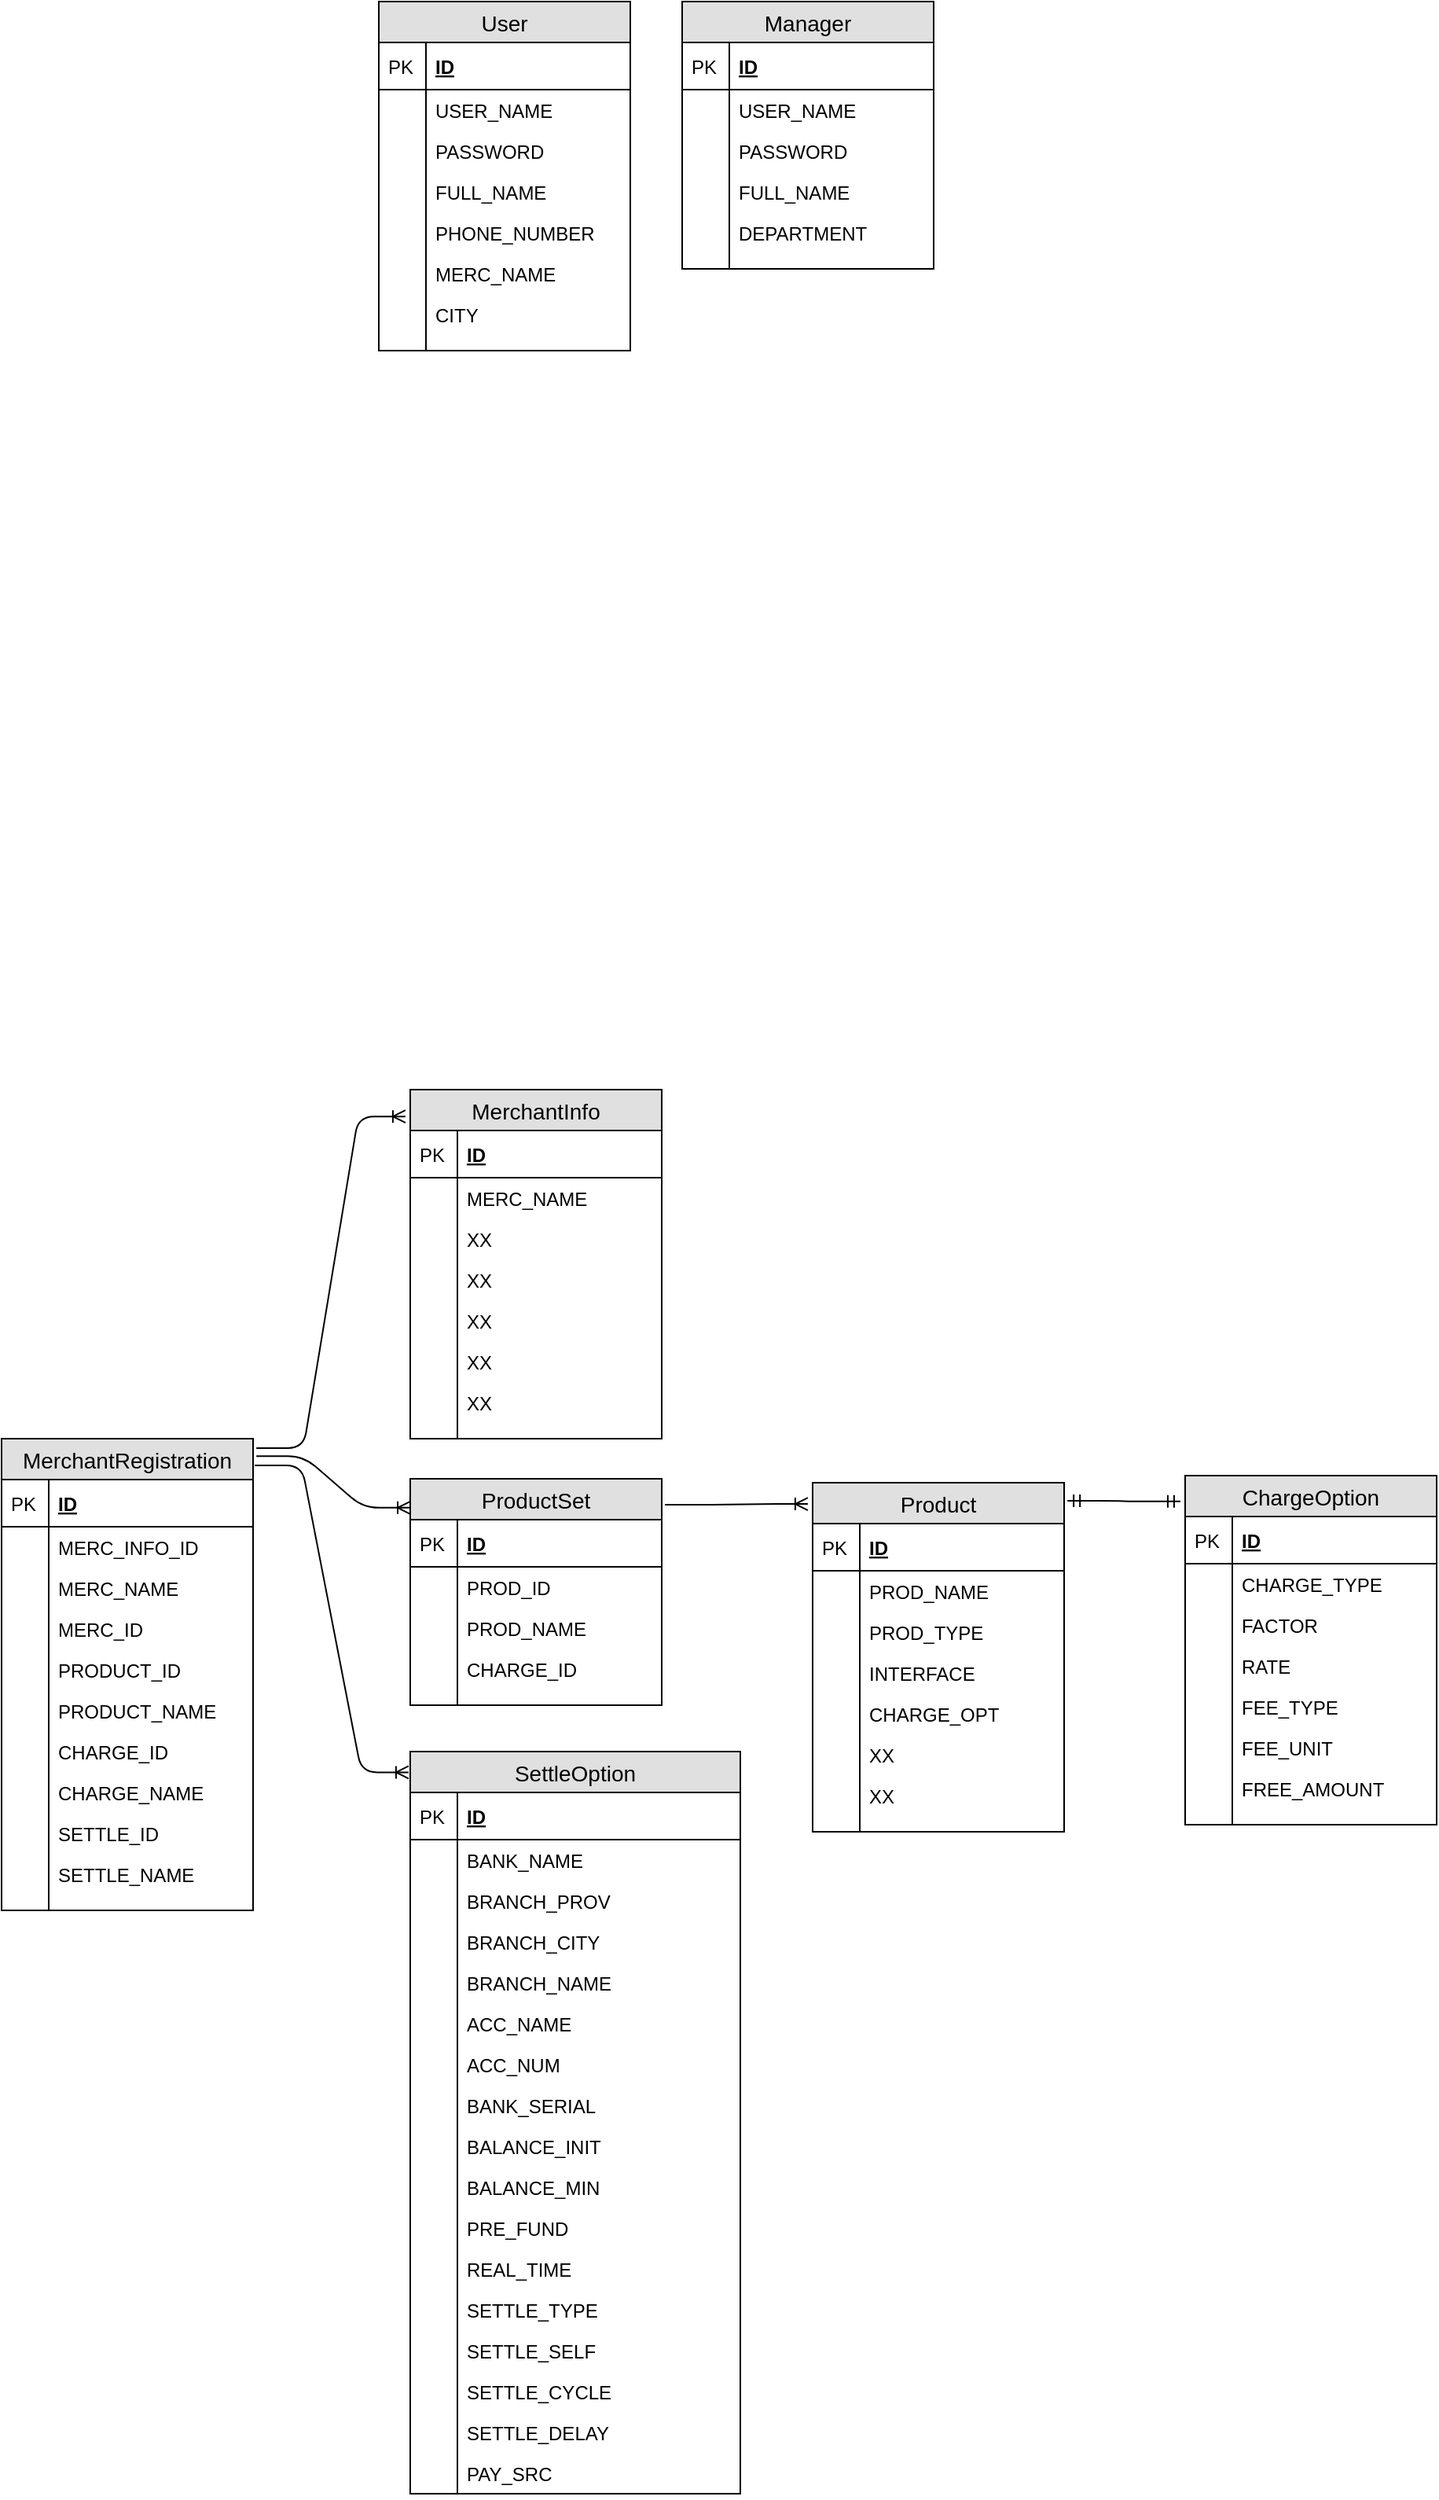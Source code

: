 <mxfile version="11.0.5" type="github"><diagram id="3q_zNSzxs3BEsTM8FA0K" name="Page-1"><mxGraphModel dx="2461" dy="715" grid="1" gridSize="10" guides="1" tooltips="1" connect="1" arrows="1" fold="1" page="1" pageScale="1" pageWidth="827" pageHeight="1169" math="0" shadow="0"><root><mxCell id="0"/><mxCell id="1" parent="0"/><mxCell id="Lg_YvI_jOAoQlPUlYq9w-1" value="User" style="swimlane;fontStyle=0;childLayout=stackLayout;horizontal=1;startSize=26;fillColor=#e0e0e0;horizontalStack=0;resizeParent=1;resizeParentMax=0;resizeLast=0;collapsible=1;marginBottom=0;swimlaneFillColor=#ffffff;align=center;fontSize=14;" parent="1" vertex="1"><mxGeometry x="140" y="14" width="160" height="222" as="geometry"/></mxCell><mxCell id="Lg_YvI_jOAoQlPUlYq9w-2" value="ID" style="shape=partialRectangle;top=0;left=0;right=0;bottom=1;align=left;verticalAlign=middle;fillColor=none;spacingLeft=34;spacingRight=4;overflow=hidden;rotatable=0;points=[[0,0.5],[1,0.5]];portConstraint=eastwest;dropTarget=0;fontStyle=5;fontSize=12;" parent="Lg_YvI_jOAoQlPUlYq9w-1" vertex="1"><mxGeometry y="26" width="160" height="30" as="geometry"/></mxCell><mxCell id="Lg_YvI_jOAoQlPUlYq9w-3" value="PK" style="shape=partialRectangle;top=0;left=0;bottom=0;fillColor=none;align=left;verticalAlign=middle;spacingLeft=4;spacingRight=4;overflow=hidden;rotatable=0;points=[];portConstraint=eastwest;part=1;fontSize=12;" parent="Lg_YvI_jOAoQlPUlYq9w-2" vertex="1" connectable="0"><mxGeometry width="30" height="30" as="geometry"/></mxCell><mxCell id="Lg_YvI_jOAoQlPUlYq9w-4" value="USER_NAME" style="shape=partialRectangle;top=0;left=0;right=0;bottom=0;align=left;verticalAlign=top;fillColor=none;spacingLeft=34;spacingRight=4;overflow=hidden;rotatable=0;points=[[0,0.5],[1,0.5]];portConstraint=eastwest;dropTarget=0;fontSize=12;" parent="Lg_YvI_jOAoQlPUlYq9w-1" vertex="1"><mxGeometry y="56" width="160" height="26" as="geometry"/></mxCell><mxCell id="Lg_YvI_jOAoQlPUlYq9w-5" value="" style="shape=partialRectangle;top=0;left=0;bottom=0;fillColor=none;align=left;verticalAlign=top;spacingLeft=4;spacingRight=4;overflow=hidden;rotatable=0;points=[];portConstraint=eastwest;part=1;fontSize=12;" parent="Lg_YvI_jOAoQlPUlYq9w-4" vertex="1" connectable="0"><mxGeometry width="30" height="26" as="geometry"/></mxCell><mxCell id="Lg_YvI_jOAoQlPUlYq9w-6" value="PASSWORD" style="shape=partialRectangle;top=0;left=0;right=0;bottom=0;align=left;verticalAlign=top;fillColor=none;spacingLeft=34;spacingRight=4;overflow=hidden;rotatable=0;points=[[0,0.5],[1,0.5]];portConstraint=eastwest;dropTarget=0;fontSize=12;" parent="Lg_YvI_jOAoQlPUlYq9w-1" vertex="1"><mxGeometry y="82" width="160" height="26" as="geometry"/></mxCell><mxCell id="Lg_YvI_jOAoQlPUlYq9w-7" value="" style="shape=partialRectangle;top=0;left=0;bottom=0;fillColor=none;align=left;verticalAlign=top;spacingLeft=4;spacingRight=4;overflow=hidden;rotatable=0;points=[];portConstraint=eastwest;part=1;fontSize=12;" parent="Lg_YvI_jOAoQlPUlYq9w-6" vertex="1" connectable="0"><mxGeometry width="30" height="26" as="geometry"/></mxCell><mxCell id="Lg_YvI_jOAoQlPUlYq9w-8" value="FULL_NAME" style="shape=partialRectangle;top=0;left=0;right=0;bottom=0;align=left;verticalAlign=top;fillColor=none;spacingLeft=34;spacingRight=4;overflow=hidden;rotatable=0;points=[[0,0.5],[1,0.5]];portConstraint=eastwest;dropTarget=0;fontSize=12;" parent="Lg_YvI_jOAoQlPUlYq9w-1" vertex="1"><mxGeometry y="108" width="160" height="26" as="geometry"/></mxCell><mxCell id="Lg_YvI_jOAoQlPUlYq9w-9" value="" style="shape=partialRectangle;top=0;left=0;bottom=0;fillColor=none;align=left;verticalAlign=top;spacingLeft=4;spacingRight=4;overflow=hidden;rotatable=0;points=[];portConstraint=eastwest;part=1;fontSize=12;" parent="Lg_YvI_jOAoQlPUlYq9w-8" vertex="1" connectable="0"><mxGeometry width="30" height="26" as="geometry"/></mxCell><mxCell id="Lg_YvI_jOAoQlPUlYq9w-12" value="PHONE_NUMBER" style="shape=partialRectangle;top=0;left=0;right=0;bottom=0;align=left;verticalAlign=top;fillColor=none;spacingLeft=34;spacingRight=4;overflow=hidden;rotatable=0;points=[[0,0.5],[1,0.5]];portConstraint=eastwest;dropTarget=0;fontSize=12;" parent="Lg_YvI_jOAoQlPUlYq9w-1" vertex="1"><mxGeometry y="134" width="160" height="26" as="geometry"/></mxCell><mxCell id="Lg_YvI_jOAoQlPUlYq9w-13" value="" style="shape=partialRectangle;top=0;left=0;bottom=0;fillColor=none;align=left;verticalAlign=top;spacingLeft=4;spacingRight=4;overflow=hidden;rotatable=0;points=[];portConstraint=eastwest;part=1;fontSize=12;" parent="Lg_YvI_jOAoQlPUlYq9w-12" vertex="1" connectable="0"><mxGeometry width="30" height="26" as="geometry"/></mxCell><mxCell id="Lg_YvI_jOAoQlPUlYq9w-14" value="MERC_NAME" style="shape=partialRectangle;top=0;left=0;right=0;bottom=0;align=left;verticalAlign=top;fillColor=none;spacingLeft=34;spacingRight=4;overflow=hidden;rotatable=0;points=[[0,0.5],[1,0.5]];portConstraint=eastwest;dropTarget=0;fontSize=12;" parent="Lg_YvI_jOAoQlPUlYq9w-1" vertex="1"><mxGeometry y="160" width="160" height="26" as="geometry"/></mxCell><mxCell id="Lg_YvI_jOAoQlPUlYq9w-15" value="" style="shape=partialRectangle;top=0;left=0;bottom=0;fillColor=none;align=left;verticalAlign=top;spacingLeft=4;spacingRight=4;overflow=hidden;rotatable=0;points=[];portConstraint=eastwest;part=1;fontSize=12;" parent="Lg_YvI_jOAoQlPUlYq9w-14" vertex="1" connectable="0"><mxGeometry width="30" height="26" as="geometry"/></mxCell><mxCell id="Lg_YvI_jOAoQlPUlYq9w-32" value="CITY" style="shape=partialRectangle;top=0;left=0;right=0;bottom=0;align=left;verticalAlign=top;fillColor=none;spacingLeft=34;spacingRight=4;overflow=hidden;rotatable=0;points=[[0,0.5],[1,0.5]];portConstraint=eastwest;dropTarget=0;fontSize=12;" parent="Lg_YvI_jOAoQlPUlYq9w-1" vertex="1"><mxGeometry y="186" width="160" height="26" as="geometry"/></mxCell><mxCell id="Lg_YvI_jOAoQlPUlYq9w-33" value="" style="shape=partialRectangle;top=0;left=0;bottom=0;fillColor=none;align=left;verticalAlign=top;spacingLeft=4;spacingRight=4;overflow=hidden;rotatable=0;points=[];portConstraint=eastwest;part=1;fontSize=12;" parent="Lg_YvI_jOAoQlPUlYq9w-32" vertex="1" connectable="0"><mxGeometry width="30" height="26" as="geometry"/></mxCell><mxCell id="Lg_YvI_jOAoQlPUlYq9w-10" value="" style="shape=partialRectangle;top=0;left=0;right=0;bottom=0;align=left;verticalAlign=top;fillColor=none;spacingLeft=34;spacingRight=4;overflow=hidden;rotatable=0;points=[[0,0.5],[1,0.5]];portConstraint=eastwest;dropTarget=0;fontSize=12;" parent="Lg_YvI_jOAoQlPUlYq9w-1" vertex="1"><mxGeometry y="212" width="160" height="10" as="geometry"/></mxCell><mxCell id="Lg_YvI_jOAoQlPUlYq9w-11" value="" style="shape=partialRectangle;top=0;left=0;bottom=0;fillColor=none;align=left;verticalAlign=top;spacingLeft=4;spacingRight=4;overflow=hidden;rotatable=0;points=[];portConstraint=eastwest;part=1;fontSize=12;" parent="Lg_YvI_jOAoQlPUlYq9w-10" vertex="1" connectable="0"><mxGeometry width="30" height="10" as="geometry"/></mxCell><mxCell id="Lg_YvI_jOAoQlPUlYq9w-34" value="Manager" style="swimlane;fontStyle=0;childLayout=stackLayout;horizontal=1;startSize=26;fillColor=#e0e0e0;horizontalStack=0;resizeParent=1;resizeParentMax=0;resizeLast=0;collapsible=1;marginBottom=0;swimlaneFillColor=#ffffff;align=center;fontSize=14;" parent="1" vertex="1"><mxGeometry x="333" y="14" width="160" height="170" as="geometry"/></mxCell><mxCell id="Lg_YvI_jOAoQlPUlYq9w-35" value="ID" style="shape=partialRectangle;top=0;left=0;right=0;bottom=1;align=left;verticalAlign=middle;fillColor=none;spacingLeft=34;spacingRight=4;overflow=hidden;rotatable=0;points=[[0,0.5],[1,0.5]];portConstraint=eastwest;dropTarget=0;fontStyle=5;fontSize=12;" parent="Lg_YvI_jOAoQlPUlYq9w-34" vertex="1"><mxGeometry y="26" width="160" height="30" as="geometry"/></mxCell><mxCell id="Lg_YvI_jOAoQlPUlYq9w-36" value="PK" style="shape=partialRectangle;top=0;left=0;bottom=0;fillColor=none;align=left;verticalAlign=middle;spacingLeft=4;spacingRight=4;overflow=hidden;rotatable=0;points=[];portConstraint=eastwest;part=1;fontSize=12;" parent="Lg_YvI_jOAoQlPUlYq9w-35" vertex="1" connectable="0"><mxGeometry width="30" height="30" as="geometry"/></mxCell><mxCell id="Lg_YvI_jOAoQlPUlYq9w-37" value="USER_NAME" style="shape=partialRectangle;top=0;left=0;right=0;bottom=0;align=left;verticalAlign=top;fillColor=none;spacingLeft=34;spacingRight=4;overflow=hidden;rotatable=0;points=[[0,0.5],[1,0.5]];portConstraint=eastwest;dropTarget=0;fontSize=12;" parent="Lg_YvI_jOAoQlPUlYq9w-34" vertex="1"><mxGeometry y="56" width="160" height="26" as="geometry"/></mxCell><mxCell id="Lg_YvI_jOAoQlPUlYq9w-38" value="" style="shape=partialRectangle;top=0;left=0;bottom=0;fillColor=none;align=left;verticalAlign=top;spacingLeft=4;spacingRight=4;overflow=hidden;rotatable=0;points=[];portConstraint=eastwest;part=1;fontSize=12;" parent="Lg_YvI_jOAoQlPUlYq9w-37" vertex="1" connectable="0"><mxGeometry width="30" height="26" as="geometry"/></mxCell><mxCell id="Lg_YvI_jOAoQlPUlYq9w-39" value="PASSWORD" style="shape=partialRectangle;top=0;left=0;right=0;bottom=0;align=left;verticalAlign=top;fillColor=none;spacingLeft=34;spacingRight=4;overflow=hidden;rotatable=0;points=[[0,0.5],[1,0.5]];portConstraint=eastwest;dropTarget=0;fontSize=12;" parent="Lg_YvI_jOAoQlPUlYq9w-34" vertex="1"><mxGeometry y="82" width="160" height="26" as="geometry"/></mxCell><mxCell id="Lg_YvI_jOAoQlPUlYq9w-40" value="" style="shape=partialRectangle;top=0;left=0;bottom=0;fillColor=none;align=left;verticalAlign=top;spacingLeft=4;spacingRight=4;overflow=hidden;rotatable=0;points=[];portConstraint=eastwest;part=1;fontSize=12;" parent="Lg_YvI_jOAoQlPUlYq9w-39" vertex="1" connectable="0"><mxGeometry width="30" height="26" as="geometry"/></mxCell><mxCell id="Lg_YvI_jOAoQlPUlYq9w-41" value="FULL_NAME" style="shape=partialRectangle;top=0;left=0;right=0;bottom=0;align=left;verticalAlign=top;fillColor=none;spacingLeft=34;spacingRight=4;overflow=hidden;rotatable=0;points=[[0,0.5],[1,0.5]];portConstraint=eastwest;dropTarget=0;fontSize=12;" parent="Lg_YvI_jOAoQlPUlYq9w-34" vertex="1"><mxGeometry y="108" width="160" height="26" as="geometry"/></mxCell><mxCell id="Lg_YvI_jOAoQlPUlYq9w-42" value="" style="shape=partialRectangle;top=0;left=0;bottom=0;fillColor=none;align=left;verticalAlign=top;spacingLeft=4;spacingRight=4;overflow=hidden;rotatable=0;points=[];portConstraint=eastwest;part=1;fontSize=12;" parent="Lg_YvI_jOAoQlPUlYq9w-41" vertex="1" connectable="0"><mxGeometry width="30" height="26" as="geometry"/></mxCell><mxCell id="Lg_YvI_jOAoQlPUlYq9w-45" value="DEPARTMENT" style="shape=partialRectangle;top=0;left=0;right=0;bottom=0;align=left;verticalAlign=top;fillColor=none;spacingLeft=34;spacingRight=4;overflow=hidden;rotatable=0;points=[[0,0.5],[1,0.5]];portConstraint=eastwest;dropTarget=0;fontSize=12;" parent="Lg_YvI_jOAoQlPUlYq9w-34" vertex="1"><mxGeometry y="134" width="160" height="26" as="geometry"/></mxCell><mxCell id="Lg_YvI_jOAoQlPUlYq9w-46" value="" style="shape=partialRectangle;top=0;left=0;bottom=0;fillColor=none;align=left;verticalAlign=top;spacingLeft=4;spacingRight=4;overflow=hidden;rotatable=0;points=[];portConstraint=eastwest;part=1;fontSize=12;" parent="Lg_YvI_jOAoQlPUlYq9w-45" vertex="1" connectable="0"><mxGeometry width="30" height="26" as="geometry"/></mxCell><mxCell id="Lg_YvI_jOAoQlPUlYq9w-49" value="" style="shape=partialRectangle;top=0;left=0;right=0;bottom=0;align=left;verticalAlign=top;fillColor=none;spacingLeft=34;spacingRight=4;overflow=hidden;rotatable=0;points=[[0,0.5],[1,0.5]];portConstraint=eastwest;dropTarget=0;fontSize=12;" parent="Lg_YvI_jOAoQlPUlYq9w-34" vertex="1"><mxGeometry y="160" width="160" height="10" as="geometry"/></mxCell><mxCell id="Lg_YvI_jOAoQlPUlYq9w-50" value="" style="shape=partialRectangle;top=0;left=0;bottom=0;fillColor=none;align=left;verticalAlign=top;spacingLeft=4;spacingRight=4;overflow=hidden;rotatable=0;points=[];portConstraint=eastwest;part=1;fontSize=12;" parent="Lg_YvI_jOAoQlPUlYq9w-49" vertex="1" connectable="0"><mxGeometry width="30" height="10" as="geometry"/></mxCell><mxCell id="Lg_YvI_jOAoQlPUlYq9w-51" value="MerchantInfo" style="swimlane;fontStyle=0;childLayout=stackLayout;horizontal=1;startSize=26;fillColor=#e0e0e0;horizontalStack=0;resizeParent=1;resizeParentMax=0;resizeLast=0;collapsible=1;marginBottom=0;swimlaneFillColor=#ffffff;align=center;fontSize=14;" parent="1" vertex="1"><mxGeometry x="160" y="706" width="160" height="222" as="geometry"/></mxCell><mxCell id="Lg_YvI_jOAoQlPUlYq9w-52" value="ID" style="shape=partialRectangle;top=0;left=0;right=0;bottom=1;align=left;verticalAlign=middle;fillColor=none;spacingLeft=34;spacingRight=4;overflow=hidden;rotatable=0;points=[[0,0.5],[1,0.5]];portConstraint=eastwest;dropTarget=0;fontStyle=5;fontSize=12;" parent="Lg_YvI_jOAoQlPUlYq9w-51" vertex="1"><mxGeometry y="26" width="160" height="30" as="geometry"/></mxCell><mxCell id="Lg_YvI_jOAoQlPUlYq9w-53" value="PK" style="shape=partialRectangle;top=0;left=0;bottom=0;fillColor=none;align=left;verticalAlign=middle;spacingLeft=4;spacingRight=4;overflow=hidden;rotatable=0;points=[];portConstraint=eastwest;part=1;fontSize=12;" parent="Lg_YvI_jOAoQlPUlYq9w-52" vertex="1" connectable="0"><mxGeometry width="30" height="30" as="geometry"/></mxCell><mxCell id="Lg_YvI_jOAoQlPUlYq9w-54" value="MERC_NAME" style="shape=partialRectangle;top=0;left=0;right=0;bottom=0;align=left;verticalAlign=top;fillColor=none;spacingLeft=34;spacingRight=4;overflow=hidden;rotatable=0;points=[[0,0.5],[1,0.5]];portConstraint=eastwest;dropTarget=0;fontSize=12;" parent="Lg_YvI_jOAoQlPUlYq9w-51" vertex="1"><mxGeometry y="56" width="160" height="26" as="geometry"/></mxCell><mxCell id="Lg_YvI_jOAoQlPUlYq9w-55" value="" style="shape=partialRectangle;top=0;left=0;bottom=0;fillColor=none;align=left;verticalAlign=top;spacingLeft=4;spacingRight=4;overflow=hidden;rotatable=0;points=[];portConstraint=eastwest;part=1;fontSize=12;" parent="Lg_YvI_jOAoQlPUlYq9w-54" vertex="1" connectable="0"><mxGeometry width="30" height="26" as="geometry"/></mxCell><mxCell id="Lg_YvI_jOAoQlPUlYq9w-56" value="XX" style="shape=partialRectangle;top=0;left=0;right=0;bottom=0;align=left;verticalAlign=top;fillColor=none;spacingLeft=34;spacingRight=4;overflow=hidden;rotatable=0;points=[[0,0.5],[1,0.5]];portConstraint=eastwest;dropTarget=0;fontSize=12;" parent="Lg_YvI_jOAoQlPUlYq9w-51" vertex="1"><mxGeometry y="82" width="160" height="26" as="geometry"/></mxCell><mxCell id="Lg_YvI_jOAoQlPUlYq9w-57" value="" style="shape=partialRectangle;top=0;left=0;bottom=0;fillColor=none;align=left;verticalAlign=top;spacingLeft=4;spacingRight=4;overflow=hidden;rotatable=0;points=[];portConstraint=eastwest;part=1;fontSize=12;" parent="Lg_YvI_jOAoQlPUlYq9w-56" vertex="1" connectable="0"><mxGeometry width="30" height="26" as="geometry"/></mxCell><mxCell id="Lg_YvI_jOAoQlPUlYq9w-58" value="XX" style="shape=partialRectangle;top=0;left=0;right=0;bottom=0;align=left;verticalAlign=top;fillColor=none;spacingLeft=34;spacingRight=4;overflow=hidden;rotatable=0;points=[[0,0.5],[1,0.5]];portConstraint=eastwest;dropTarget=0;fontSize=12;" parent="Lg_YvI_jOAoQlPUlYq9w-51" vertex="1"><mxGeometry y="108" width="160" height="26" as="geometry"/></mxCell><mxCell id="Lg_YvI_jOAoQlPUlYq9w-59" value="" style="shape=partialRectangle;top=0;left=0;bottom=0;fillColor=none;align=left;verticalAlign=top;spacingLeft=4;spacingRight=4;overflow=hidden;rotatable=0;points=[];portConstraint=eastwest;part=1;fontSize=12;" parent="Lg_YvI_jOAoQlPUlYq9w-58" vertex="1" connectable="0"><mxGeometry width="30" height="26" as="geometry"/></mxCell><mxCell id="Lg_YvI_jOAoQlPUlYq9w-60" value="XX" style="shape=partialRectangle;top=0;left=0;right=0;bottom=0;align=left;verticalAlign=top;fillColor=none;spacingLeft=34;spacingRight=4;overflow=hidden;rotatable=0;points=[[0,0.5],[1,0.5]];portConstraint=eastwest;dropTarget=0;fontSize=12;" parent="Lg_YvI_jOAoQlPUlYq9w-51" vertex="1"><mxGeometry y="134" width="160" height="26" as="geometry"/></mxCell><mxCell id="Lg_YvI_jOAoQlPUlYq9w-61" value="" style="shape=partialRectangle;top=0;left=0;bottom=0;fillColor=none;align=left;verticalAlign=top;spacingLeft=4;spacingRight=4;overflow=hidden;rotatable=0;points=[];portConstraint=eastwest;part=1;fontSize=12;" parent="Lg_YvI_jOAoQlPUlYq9w-60" vertex="1" connectable="0"><mxGeometry width="30" height="26" as="geometry"/></mxCell><mxCell id="Lg_YvI_jOAoQlPUlYq9w-62" value="XX" style="shape=partialRectangle;top=0;left=0;right=0;bottom=0;align=left;verticalAlign=top;fillColor=none;spacingLeft=34;spacingRight=4;overflow=hidden;rotatable=0;points=[[0,0.5],[1,0.5]];portConstraint=eastwest;dropTarget=0;fontSize=12;" parent="Lg_YvI_jOAoQlPUlYq9w-51" vertex="1"><mxGeometry y="160" width="160" height="26" as="geometry"/></mxCell><mxCell id="Lg_YvI_jOAoQlPUlYq9w-63" value="" style="shape=partialRectangle;top=0;left=0;bottom=0;fillColor=none;align=left;verticalAlign=top;spacingLeft=4;spacingRight=4;overflow=hidden;rotatable=0;points=[];portConstraint=eastwest;part=1;fontSize=12;" parent="Lg_YvI_jOAoQlPUlYq9w-62" vertex="1" connectable="0"><mxGeometry width="30" height="26" as="geometry"/></mxCell><mxCell id="Lg_YvI_jOAoQlPUlYq9w-64" value="XX" style="shape=partialRectangle;top=0;left=0;right=0;bottom=0;align=left;verticalAlign=top;fillColor=none;spacingLeft=34;spacingRight=4;overflow=hidden;rotatable=0;points=[[0,0.5],[1,0.5]];portConstraint=eastwest;dropTarget=0;fontSize=12;" parent="Lg_YvI_jOAoQlPUlYq9w-51" vertex="1"><mxGeometry y="186" width="160" height="26" as="geometry"/></mxCell><mxCell id="Lg_YvI_jOAoQlPUlYq9w-65" value="" style="shape=partialRectangle;top=0;left=0;bottom=0;fillColor=none;align=left;verticalAlign=top;spacingLeft=4;spacingRight=4;overflow=hidden;rotatable=0;points=[];portConstraint=eastwest;part=1;fontSize=12;" parent="Lg_YvI_jOAoQlPUlYq9w-64" vertex="1" connectable="0"><mxGeometry width="30" height="26" as="geometry"/></mxCell><mxCell id="Lg_YvI_jOAoQlPUlYq9w-66" value="" style="shape=partialRectangle;top=0;left=0;right=0;bottom=0;align=left;verticalAlign=top;fillColor=none;spacingLeft=34;spacingRight=4;overflow=hidden;rotatable=0;points=[[0,0.5],[1,0.5]];portConstraint=eastwest;dropTarget=0;fontSize=12;" parent="Lg_YvI_jOAoQlPUlYq9w-51" vertex="1"><mxGeometry y="212" width="160" height="10" as="geometry"/></mxCell><mxCell id="Lg_YvI_jOAoQlPUlYq9w-67" value="" style="shape=partialRectangle;top=0;left=0;bottom=0;fillColor=none;align=left;verticalAlign=top;spacingLeft=4;spacingRight=4;overflow=hidden;rotatable=0;points=[];portConstraint=eastwest;part=1;fontSize=12;" parent="Lg_YvI_jOAoQlPUlYq9w-66" vertex="1" connectable="0"><mxGeometry width="30" height="10" as="geometry"/></mxCell><mxCell id="Lg_YvI_jOAoQlPUlYq9w-68" value="Product" style="swimlane;fontStyle=0;childLayout=stackLayout;horizontal=1;startSize=26;fillColor=#e0e0e0;horizontalStack=0;resizeParent=1;resizeParentMax=0;resizeLast=0;collapsible=1;marginBottom=0;swimlaneFillColor=#ffffff;align=center;fontSize=14;" parent="1" vertex="1"><mxGeometry x="416" y="956" width="160" height="222" as="geometry"/></mxCell><mxCell id="Lg_YvI_jOAoQlPUlYq9w-69" value="ID" style="shape=partialRectangle;top=0;left=0;right=0;bottom=1;align=left;verticalAlign=middle;fillColor=none;spacingLeft=34;spacingRight=4;overflow=hidden;rotatable=0;points=[[0,0.5],[1,0.5]];portConstraint=eastwest;dropTarget=0;fontStyle=5;fontSize=12;" parent="Lg_YvI_jOAoQlPUlYq9w-68" vertex="1"><mxGeometry y="26" width="160" height="30" as="geometry"/></mxCell><mxCell id="Lg_YvI_jOAoQlPUlYq9w-70" value="PK" style="shape=partialRectangle;top=0;left=0;bottom=0;fillColor=none;align=left;verticalAlign=middle;spacingLeft=4;spacingRight=4;overflow=hidden;rotatable=0;points=[];portConstraint=eastwest;part=1;fontSize=12;" parent="Lg_YvI_jOAoQlPUlYq9w-69" vertex="1" connectable="0"><mxGeometry width="30" height="30" as="geometry"/></mxCell><mxCell id="Lg_YvI_jOAoQlPUlYq9w-71" value="PROD_NAME" style="shape=partialRectangle;top=0;left=0;right=0;bottom=0;align=left;verticalAlign=top;fillColor=none;spacingLeft=34;spacingRight=4;overflow=hidden;rotatable=0;points=[[0,0.5],[1,0.5]];portConstraint=eastwest;dropTarget=0;fontSize=12;" parent="Lg_YvI_jOAoQlPUlYq9w-68" vertex="1"><mxGeometry y="56" width="160" height="26" as="geometry"/></mxCell><mxCell id="Lg_YvI_jOAoQlPUlYq9w-72" value="" style="shape=partialRectangle;top=0;left=0;bottom=0;fillColor=none;align=left;verticalAlign=top;spacingLeft=4;spacingRight=4;overflow=hidden;rotatable=0;points=[];portConstraint=eastwest;part=1;fontSize=12;" parent="Lg_YvI_jOAoQlPUlYq9w-71" vertex="1" connectable="0"><mxGeometry width="30" height="26" as="geometry"/></mxCell><mxCell id="Lg_YvI_jOAoQlPUlYq9w-73" value="PROD_TYPE" style="shape=partialRectangle;top=0;left=0;right=0;bottom=0;align=left;verticalAlign=top;fillColor=none;spacingLeft=34;spacingRight=4;overflow=hidden;rotatable=0;points=[[0,0.5],[1,0.5]];portConstraint=eastwest;dropTarget=0;fontSize=12;" parent="Lg_YvI_jOAoQlPUlYq9w-68" vertex="1"><mxGeometry y="82" width="160" height="26" as="geometry"/></mxCell><mxCell id="Lg_YvI_jOAoQlPUlYq9w-74" value="" style="shape=partialRectangle;top=0;left=0;bottom=0;fillColor=none;align=left;verticalAlign=top;spacingLeft=4;spacingRight=4;overflow=hidden;rotatable=0;points=[];portConstraint=eastwest;part=1;fontSize=12;" parent="Lg_YvI_jOAoQlPUlYq9w-73" vertex="1" connectable="0"><mxGeometry width="30" height="26" as="geometry"/></mxCell><mxCell id="Lg_YvI_jOAoQlPUlYq9w-75" value="INTERFACE" style="shape=partialRectangle;top=0;left=0;right=0;bottom=0;align=left;verticalAlign=top;fillColor=none;spacingLeft=34;spacingRight=4;overflow=hidden;rotatable=0;points=[[0,0.5],[1,0.5]];portConstraint=eastwest;dropTarget=0;fontSize=12;" parent="Lg_YvI_jOAoQlPUlYq9w-68" vertex="1"><mxGeometry y="108" width="160" height="26" as="geometry"/></mxCell><mxCell id="Lg_YvI_jOAoQlPUlYq9w-76" value="" style="shape=partialRectangle;top=0;left=0;bottom=0;fillColor=none;align=left;verticalAlign=top;spacingLeft=4;spacingRight=4;overflow=hidden;rotatable=0;points=[];portConstraint=eastwest;part=1;fontSize=12;" parent="Lg_YvI_jOAoQlPUlYq9w-75" vertex="1" connectable="0"><mxGeometry width="30" height="26" as="geometry"/></mxCell><mxCell id="Lg_YvI_jOAoQlPUlYq9w-77" value="CHARGE_OPT" style="shape=partialRectangle;top=0;left=0;right=0;bottom=0;align=left;verticalAlign=top;fillColor=none;spacingLeft=34;spacingRight=4;overflow=hidden;rotatable=0;points=[[0,0.5],[1,0.5]];portConstraint=eastwest;dropTarget=0;fontSize=12;" parent="Lg_YvI_jOAoQlPUlYq9w-68" vertex="1"><mxGeometry y="134" width="160" height="26" as="geometry"/></mxCell><mxCell id="Lg_YvI_jOAoQlPUlYq9w-78" value="" style="shape=partialRectangle;top=0;left=0;bottom=0;fillColor=none;align=left;verticalAlign=top;spacingLeft=4;spacingRight=4;overflow=hidden;rotatable=0;points=[];portConstraint=eastwest;part=1;fontSize=12;" parent="Lg_YvI_jOAoQlPUlYq9w-77" vertex="1" connectable="0"><mxGeometry width="30" height="26" as="geometry"/></mxCell><mxCell id="Lg_YvI_jOAoQlPUlYq9w-79" value="XX" style="shape=partialRectangle;top=0;left=0;right=0;bottom=0;align=left;verticalAlign=top;fillColor=none;spacingLeft=34;spacingRight=4;overflow=hidden;rotatable=0;points=[[0,0.5],[1,0.5]];portConstraint=eastwest;dropTarget=0;fontSize=12;" parent="Lg_YvI_jOAoQlPUlYq9w-68" vertex="1"><mxGeometry y="160" width="160" height="26" as="geometry"/></mxCell><mxCell id="Lg_YvI_jOAoQlPUlYq9w-80" value="" style="shape=partialRectangle;top=0;left=0;bottom=0;fillColor=none;align=left;verticalAlign=top;spacingLeft=4;spacingRight=4;overflow=hidden;rotatable=0;points=[];portConstraint=eastwest;part=1;fontSize=12;" parent="Lg_YvI_jOAoQlPUlYq9w-79" vertex="1" connectable="0"><mxGeometry width="30" height="26" as="geometry"/></mxCell><mxCell id="Lg_YvI_jOAoQlPUlYq9w-81" value="XX" style="shape=partialRectangle;top=0;left=0;right=0;bottom=0;align=left;verticalAlign=top;fillColor=none;spacingLeft=34;spacingRight=4;overflow=hidden;rotatable=0;points=[[0,0.5],[1,0.5]];portConstraint=eastwest;dropTarget=0;fontSize=12;" parent="Lg_YvI_jOAoQlPUlYq9w-68" vertex="1"><mxGeometry y="186" width="160" height="26" as="geometry"/></mxCell><mxCell id="Lg_YvI_jOAoQlPUlYq9w-82" value="" style="shape=partialRectangle;top=0;left=0;bottom=0;fillColor=none;align=left;verticalAlign=top;spacingLeft=4;spacingRight=4;overflow=hidden;rotatable=0;points=[];portConstraint=eastwest;part=1;fontSize=12;" parent="Lg_YvI_jOAoQlPUlYq9w-81" vertex="1" connectable="0"><mxGeometry width="30" height="26" as="geometry"/></mxCell><mxCell id="Lg_YvI_jOAoQlPUlYq9w-83" value="" style="shape=partialRectangle;top=0;left=0;right=0;bottom=0;align=left;verticalAlign=top;fillColor=none;spacingLeft=34;spacingRight=4;overflow=hidden;rotatable=0;points=[[0,0.5],[1,0.5]];portConstraint=eastwest;dropTarget=0;fontSize=12;" parent="Lg_YvI_jOAoQlPUlYq9w-68" vertex="1"><mxGeometry y="212" width="160" height="10" as="geometry"/></mxCell><mxCell id="Lg_YvI_jOAoQlPUlYq9w-84" value="" style="shape=partialRectangle;top=0;left=0;bottom=0;fillColor=none;align=left;verticalAlign=top;spacingLeft=4;spacingRight=4;overflow=hidden;rotatable=0;points=[];portConstraint=eastwest;part=1;fontSize=12;" parent="Lg_YvI_jOAoQlPUlYq9w-83" vertex="1" connectable="0"><mxGeometry width="30" height="10" as="geometry"/></mxCell><mxCell id="Lg_YvI_jOAoQlPUlYq9w-85" value="ChargeOption" style="swimlane;fontStyle=0;childLayout=stackLayout;horizontal=1;startSize=26;fillColor=#e0e0e0;horizontalStack=0;resizeParent=1;resizeParentMax=0;resizeLast=0;collapsible=1;marginBottom=0;swimlaneFillColor=#ffffff;align=center;fontSize=14;" parent="1" vertex="1"><mxGeometry x="653" y="951.5" width="160" height="222" as="geometry"/></mxCell><mxCell id="Lg_YvI_jOAoQlPUlYq9w-86" value="ID" style="shape=partialRectangle;top=0;left=0;right=0;bottom=1;align=left;verticalAlign=middle;fillColor=none;spacingLeft=34;spacingRight=4;overflow=hidden;rotatable=0;points=[[0,0.5],[1,0.5]];portConstraint=eastwest;dropTarget=0;fontStyle=5;fontSize=12;" parent="Lg_YvI_jOAoQlPUlYq9w-85" vertex="1"><mxGeometry y="26" width="160" height="30" as="geometry"/></mxCell><mxCell id="Lg_YvI_jOAoQlPUlYq9w-87" value="PK" style="shape=partialRectangle;top=0;left=0;bottom=0;fillColor=none;align=left;verticalAlign=middle;spacingLeft=4;spacingRight=4;overflow=hidden;rotatable=0;points=[];portConstraint=eastwest;part=1;fontSize=12;" parent="Lg_YvI_jOAoQlPUlYq9w-86" vertex="1" connectable="0"><mxGeometry width="30" height="30" as="geometry"/></mxCell><mxCell id="Lg_YvI_jOAoQlPUlYq9w-88" value="CHARGE_TYPE" style="shape=partialRectangle;top=0;left=0;right=0;bottom=0;align=left;verticalAlign=top;fillColor=none;spacingLeft=34;spacingRight=4;overflow=hidden;rotatable=0;points=[[0,0.5],[1,0.5]];portConstraint=eastwest;dropTarget=0;fontSize=12;" parent="Lg_YvI_jOAoQlPUlYq9w-85" vertex="1"><mxGeometry y="56" width="160" height="26" as="geometry"/></mxCell><mxCell id="Lg_YvI_jOAoQlPUlYq9w-89" value="" style="shape=partialRectangle;top=0;left=0;bottom=0;fillColor=none;align=left;verticalAlign=top;spacingLeft=4;spacingRight=4;overflow=hidden;rotatable=0;points=[];portConstraint=eastwest;part=1;fontSize=12;" parent="Lg_YvI_jOAoQlPUlYq9w-88" vertex="1" connectable="0"><mxGeometry width="30" height="26" as="geometry"/></mxCell><mxCell id="Lg_YvI_jOAoQlPUlYq9w-90" value="FACTOR" style="shape=partialRectangle;top=0;left=0;right=0;bottom=0;align=left;verticalAlign=top;fillColor=none;spacingLeft=34;spacingRight=4;overflow=hidden;rotatable=0;points=[[0,0.5],[1,0.5]];portConstraint=eastwest;dropTarget=0;fontSize=12;" parent="Lg_YvI_jOAoQlPUlYq9w-85" vertex="1"><mxGeometry y="82" width="160" height="26" as="geometry"/></mxCell><mxCell id="Lg_YvI_jOAoQlPUlYq9w-91" value="" style="shape=partialRectangle;top=0;left=0;bottom=0;fillColor=none;align=left;verticalAlign=top;spacingLeft=4;spacingRight=4;overflow=hidden;rotatable=0;points=[];portConstraint=eastwest;part=1;fontSize=12;" parent="Lg_YvI_jOAoQlPUlYq9w-90" vertex="1" connectable="0"><mxGeometry width="30" height="26" as="geometry"/></mxCell><mxCell id="Lg_YvI_jOAoQlPUlYq9w-92" value="RATE" style="shape=partialRectangle;top=0;left=0;right=0;bottom=0;align=left;verticalAlign=top;fillColor=none;spacingLeft=34;spacingRight=4;overflow=hidden;rotatable=0;points=[[0,0.5],[1,0.5]];portConstraint=eastwest;dropTarget=0;fontSize=12;" parent="Lg_YvI_jOAoQlPUlYq9w-85" vertex="1"><mxGeometry y="108" width="160" height="26" as="geometry"/></mxCell><mxCell id="Lg_YvI_jOAoQlPUlYq9w-93" value="" style="shape=partialRectangle;top=0;left=0;bottom=0;fillColor=none;align=left;verticalAlign=top;spacingLeft=4;spacingRight=4;overflow=hidden;rotatable=0;points=[];portConstraint=eastwest;part=1;fontSize=12;" parent="Lg_YvI_jOAoQlPUlYq9w-92" vertex="1" connectable="0"><mxGeometry width="30" height="26" as="geometry"/></mxCell><mxCell id="Lg_YvI_jOAoQlPUlYq9w-94" value="FEE_TYPE" style="shape=partialRectangle;top=0;left=0;right=0;bottom=0;align=left;verticalAlign=top;fillColor=none;spacingLeft=34;spacingRight=4;overflow=hidden;rotatable=0;points=[[0,0.5],[1,0.5]];portConstraint=eastwest;dropTarget=0;fontSize=12;" parent="Lg_YvI_jOAoQlPUlYq9w-85" vertex="1"><mxGeometry y="134" width="160" height="26" as="geometry"/></mxCell><mxCell id="Lg_YvI_jOAoQlPUlYq9w-95" value="" style="shape=partialRectangle;top=0;left=0;bottom=0;fillColor=none;align=left;verticalAlign=top;spacingLeft=4;spacingRight=4;overflow=hidden;rotatable=0;points=[];portConstraint=eastwest;part=1;fontSize=12;" parent="Lg_YvI_jOAoQlPUlYq9w-94" vertex="1" connectable="0"><mxGeometry width="30" height="26" as="geometry"/></mxCell><mxCell id="Lg_YvI_jOAoQlPUlYq9w-96" value="FEE_UNIT" style="shape=partialRectangle;top=0;left=0;right=0;bottom=0;align=left;verticalAlign=top;fillColor=none;spacingLeft=34;spacingRight=4;overflow=hidden;rotatable=0;points=[[0,0.5],[1,0.5]];portConstraint=eastwest;dropTarget=0;fontSize=12;" parent="Lg_YvI_jOAoQlPUlYq9w-85" vertex="1"><mxGeometry y="160" width="160" height="26" as="geometry"/></mxCell><mxCell id="Lg_YvI_jOAoQlPUlYq9w-97" value="" style="shape=partialRectangle;top=0;left=0;bottom=0;fillColor=none;align=left;verticalAlign=top;spacingLeft=4;spacingRight=4;overflow=hidden;rotatable=0;points=[];portConstraint=eastwest;part=1;fontSize=12;" parent="Lg_YvI_jOAoQlPUlYq9w-96" vertex="1" connectable="0"><mxGeometry width="30" height="26" as="geometry"/></mxCell><mxCell id="Lg_YvI_jOAoQlPUlYq9w-98" value="FREE_AMOUNT" style="shape=partialRectangle;top=0;left=0;right=0;bottom=0;align=left;verticalAlign=top;fillColor=none;spacingLeft=34;spacingRight=4;overflow=hidden;rotatable=0;points=[[0,0.5],[1,0.5]];portConstraint=eastwest;dropTarget=0;fontSize=12;" parent="Lg_YvI_jOAoQlPUlYq9w-85" vertex="1"><mxGeometry y="186" width="160" height="26" as="geometry"/></mxCell><mxCell id="Lg_YvI_jOAoQlPUlYq9w-99" value="" style="shape=partialRectangle;top=0;left=0;bottom=0;fillColor=none;align=left;verticalAlign=top;spacingLeft=4;spacingRight=4;overflow=hidden;rotatable=0;points=[];portConstraint=eastwest;part=1;fontSize=12;" parent="Lg_YvI_jOAoQlPUlYq9w-98" vertex="1" connectable="0"><mxGeometry width="30" height="26" as="geometry"/></mxCell><mxCell id="Lg_YvI_jOAoQlPUlYq9w-100" value="" style="shape=partialRectangle;top=0;left=0;right=0;bottom=0;align=left;verticalAlign=top;fillColor=none;spacingLeft=34;spacingRight=4;overflow=hidden;rotatable=0;points=[[0,0.5],[1,0.5]];portConstraint=eastwest;dropTarget=0;fontSize=12;" parent="Lg_YvI_jOAoQlPUlYq9w-85" vertex="1"><mxGeometry y="212" width="160" height="10" as="geometry"/></mxCell><mxCell id="Lg_YvI_jOAoQlPUlYq9w-101" value="" style="shape=partialRectangle;top=0;left=0;bottom=0;fillColor=none;align=left;verticalAlign=top;spacingLeft=4;spacingRight=4;overflow=hidden;rotatable=0;points=[];portConstraint=eastwest;part=1;fontSize=12;" parent="Lg_YvI_jOAoQlPUlYq9w-100" vertex="1" connectable="0"><mxGeometry width="30" height="10" as="geometry"/></mxCell><mxCell id="Lg_YvI_jOAoQlPUlYq9w-102" value="SettleOption" style="swimlane;fontStyle=0;childLayout=stackLayout;horizontal=1;startSize=26;fillColor=#e0e0e0;horizontalStack=0;resizeParent=1;resizeParentMax=0;resizeLast=0;collapsible=1;marginBottom=0;swimlaneFillColor=#ffffff;align=center;fontSize=14;" parent="1" vertex="1"><mxGeometry x="160" y="1127" width="210" height="472" as="geometry"/></mxCell><mxCell id="Lg_YvI_jOAoQlPUlYq9w-103" value="ID" style="shape=partialRectangle;top=0;left=0;right=0;bottom=1;align=left;verticalAlign=middle;fillColor=none;spacingLeft=34;spacingRight=4;overflow=hidden;rotatable=0;points=[[0,0.5],[1,0.5]];portConstraint=eastwest;dropTarget=0;fontStyle=5;fontSize=12;" parent="Lg_YvI_jOAoQlPUlYq9w-102" vertex="1"><mxGeometry y="26" width="210" height="30" as="geometry"/></mxCell><mxCell id="Lg_YvI_jOAoQlPUlYq9w-104" value="PK" style="shape=partialRectangle;top=0;left=0;bottom=0;fillColor=none;align=left;verticalAlign=middle;spacingLeft=4;spacingRight=4;overflow=hidden;rotatable=0;points=[];portConstraint=eastwest;part=1;fontSize=12;" parent="Lg_YvI_jOAoQlPUlYq9w-103" vertex="1" connectable="0"><mxGeometry width="30" height="30" as="geometry"/></mxCell><mxCell id="Lg_YvI_jOAoQlPUlYq9w-105" value="BANK_NAME" style="shape=partialRectangle;top=0;left=0;right=0;bottom=0;align=left;verticalAlign=top;fillColor=none;spacingLeft=34;spacingRight=4;overflow=hidden;rotatable=0;points=[[0,0.5],[1,0.5]];portConstraint=eastwest;dropTarget=0;fontSize=12;" parent="Lg_YvI_jOAoQlPUlYq9w-102" vertex="1"><mxGeometry y="56" width="210" height="26" as="geometry"/></mxCell><mxCell id="Lg_YvI_jOAoQlPUlYq9w-106" value="" style="shape=partialRectangle;top=0;left=0;bottom=0;fillColor=none;align=left;verticalAlign=top;spacingLeft=4;spacingRight=4;overflow=hidden;rotatable=0;points=[];portConstraint=eastwest;part=1;fontSize=12;" parent="Lg_YvI_jOAoQlPUlYq9w-105" vertex="1" connectable="0"><mxGeometry width="30" height="26" as="geometry"/></mxCell><mxCell id="Lg_YvI_jOAoQlPUlYq9w-107" value="BRANCH_PROV" style="shape=partialRectangle;top=0;left=0;right=0;bottom=0;align=left;verticalAlign=top;fillColor=none;spacingLeft=34;spacingRight=4;overflow=hidden;rotatable=0;points=[[0,0.5],[1,0.5]];portConstraint=eastwest;dropTarget=0;fontSize=12;" parent="Lg_YvI_jOAoQlPUlYq9w-102" vertex="1"><mxGeometry y="82" width="210" height="26" as="geometry"/></mxCell><mxCell id="Lg_YvI_jOAoQlPUlYq9w-108" value="" style="shape=partialRectangle;top=0;left=0;bottom=0;fillColor=none;align=left;verticalAlign=top;spacingLeft=4;spacingRight=4;overflow=hidden;rotatable=0;points=[];portConstraint=eastwest;part=1;fontSize=12;" parent="Lg_YvI_jOAoQlPUlYq9w-107" vertex="1" connectable="0"><mxGeometry width="30" height="26" as="geometry"/></mxCell><mxCell id="Lg_YvI_jOAoQlPUlYq9w-109" value="BRANCH_CITY" style="shape=partialRectangle;top=0;left=0;right=0;bottom=0;align=left;verticalAlign=top;fillColor=none;spacingLeft=34;spacingRight=4;overflow=hidden;rotatable=0;points=[[0,0.5],[1,0.5]];portConstraint=eastwest;dropTarget=0;fontSize=12;" parent="Lg_YvI_jOAoQlPUlYq9w-102" vertex="1"><mxGeometry y="108" width="210" height="26" as="geometry"/></mxCell><mxCell id="Lg_YvI_jOAoQlPUlYq9w-110" value="" style="shape=partialRectangle;top=0;left=0;bottom=0;fillColor=none;align=left;verticalAlign=top;spacingLeft=4;spacingRight=4;overflow=hidden;rotatable=0;points=[];portConstraint=eastwest;part=1;fontSize=12;" parent="Lg_YvI_jOAoQlPUlYq9w-109" vertex="1" connectable="0"><mxGeometry width="30" height="26" as="geometry"/></mxCell><mxCell id="Lg_YvI_jOAoQlPUlYq9w-111" value="BRANCH_NAME" style="shape=partialRectangle;top=0;left=0;right=0;bottom=0;align=left;verticalAlign=top;fillColor=none;spacingLeft=34;spacingRight=4;overflow=hidden;rotatable=0;points=[[0,0.5],[1,0.5]];portConstraint=eastwest;dropTarget=0;fontSize=12;" parent="Lg_YvI_jOAoQlPUlYq9w-102" vertex="1"><mxGeometry y="134" width="210" height="26" as="geometry"/></mxCell><mxCell id="Lg_YvI_jOAoQlPUlYq9w-112" value="" style="shape=partialRectangle;top=0;left=0;bottom=0;fillColor=none;align=left;verticalAlign=top;spacingLeft=4;spacingRight=4;overflow=hidden;rotatable=0;points=[];portConstraint=eastwest;part=1;fontSize=12;" parent="Lg_YvI_jOAoQlPUlYq9w-111" vertex="1" connectable="0"><mxGeometry width="30" height="26" as="geometry"/></mxCell><mxCell id="Lg_YvI_jOAoQlPUlYq9w-113" value="ACC_NAME" style="shape=partialRectangle;top=0;left=0;right=0;bottom=0;align=left;verticalAlign=top;fillColor=none;spacingLeft=34;spacingRight=4;overflow=hidden;rotatable=0;points=[[0,0.5],[1,0.5]];portConstraint=eastwest;dropTarget=0;fontSize=12;" parent="Lg_YvI_jOAoQlPUlYq9w-102" vertex="1"><mxGeometry y="160" width="210" height="26" as="geometry"/></mxCell><mxCell id="Lg_YvI_jOAoQlPUlYq9w-114" value="" style="shape=partialRectangle;top=0;left=0;bottom=0;fillColor=none;align=left;verticalAlign=top;spacingLeft=4;spacingRight=4;overflow=hidden;rotatable=0;points=[];portConstraint=eastwest;part=1;fontSize=12;" parent="Lg_YvI_jOAoQlPUlYq9w-113" vertex="1" connectable="0"><mxGeometry width="30" height="26" as="geometry"/></mxCell><mxCell id="Lg_YvI_jOAoQlPUlYq9w-115" value="ACC_NUM" style="shape=partialRectangle;top=0;left=0;right=0;bottom=0;align=left;verticalAlign=top;fillColor=none;spacingLeft=34;spacingRight=4;overflow=hidden;rotatable=0;points=[[0,0.5],[1,0.5]];portConstraint=eastwest;dropTarget=0;fontSize=12;" parent="Lg_YvI_jOAoQlPUlYq9w-102" vertex="1"><mxGeometry y="186" width="210" height="26" as="geometry"/></mxCell><mxCell id="Lg_YvI_jOAoQlPUlYq9w-116" value="" style="shape=partialRectangle;top=0;left=0;bottom=0;fillColor=none;align=left;verticalAlign=top;spacingLeft=4;spacingRight=4;overflow=hidden;rotatable=0;points=[];portConstraint=eastwest;part=1;fontSize=12;" parent="Lg_YvI_jOAoQlPUlYq9w-115" vertex="1" connectable="0"><mxGeometry width="30" height="26" as="geometry"/></mxCell><mxCell id="S6arclEKib8GJVrdw91j-2" value="BANK_SERIAL" style="shape=partialRectangle;top=0;left=0;right=0;bottom=0;align=left;verticalAlign=top;fillColor=none;spacingLeft=34;spacingRight=4;overflow=hidden;rotatable=0;points=[[0,0.5],[1,0.5]];portConstraint=eastwest;dropTarget=0;fontSize=12;" vertex="1" parent="Lg_YvI_jOAoQlPUlYq9w-102"><mxGeometry y="212" width="210" height="26" as="geometry"/></mxCell><mxCell id="S6arclEKib8GJVrdw91j-3" value="" style="shape=partialRectangle;top=0;left=0;bottom=0;fillColor=none;align=left;verticalAlign=top;spacingLeft=4;spacingRight=4;overflow=hidden;rotatable=0;points=[];portConstraint=eastwest;part=1;fontSize=12;" vertex="1" connectable="0" parent="S6arclEKib8GJVrdw91j-2"><mxGeometry width="30" height="26" as="geometry"/></mxCell><mxCell id="S6arclEKib8GJVrdw91j-4" value="BALANCE_INIT" style="shape=partialRectangle;top=0;left=0;right=0;bottom=0;align=left;verticalAlign=top;fillColor=none;spacingLeft=34;spacingRight=4;overflow=hidden;rotatable=0;points=[[0,0.5],[1,0.5]];portConstraint=eastwest;dropTarget=0;fontSize=12;" vertex="1" parent="Lg_YvI_jOAoQlPUlYq9w-102"><mxGeometry y="238" width="210" height="26" as="geometry"/></mxCell><mxCell id="S6arclEKib8GJVrdw91j-5" value="" style="shape=partialRectangle;top=0;left=0;bottom=0;fillColor=none;align=left;verticalAlign=top;spacingLeft=4;spacingRight=4;overflow=hidden;rotatable=0;points=[];portConstraint=eastwest;part=1;fontSize=12;" vertex="1" connectable="0" parent="S6arclEKib8GJVrdw91j-4"><mxGeometry width="30" height="26" as="geometry"/></mxCell><mxCell id="S6arclEKib8GJVrdw91j-6" value="BALANCE_MIN" style="shape=partialRectangle;top=0;left=0;right=0;bottom=0;align=left;verticalAlign=top;fillColor=none;spacingLeft=34;spacingRight=4;overflow=hidden;rotatable=0;points=[[0,0.5],[1,0.5]];portConstraint=eastwest;dropTarget=0;fontSize=12;" vertex="1" parent="Lg_YvI_jOAoQlPUlYq9w-102"><mxGeometry y="264" width="210" height="26" as="geometry"/></mxCell><mxCell id="S6arclEKib8GJVrdw91j-7" value="" style="shape=partialRectangle;top=0;left=0;bottom=0;fillColor=none;align=left;verticalAlign=top;spacingLeft=4;spacingRight=4;overflow=hidden;rotatable=0;points=[];portConstraint=eastwest;part=1;fontSize=12;" vertex="1" connectable="0" parent="S6arclEKib8GJVrdw91j-6"><mxGeometry width="30" height="26" as="geometry"/></mxCell><mxCell id="S6arclEKib8GJVrdw91j-8" value="PRE_FUND" style="shape=partialRectangle;top=0;left=0;right=0;bottom=0;align=left;verticalAlign=top;fillColor=none;spacingLeft=34;spacingRight=4;overflow=hidden;rotatable=0;points=[[0,0.5],[1,0.5]];portConstraint=eastwest;dropTarget=0;fontSize=12;" vertex="1" parent="Lg_YvI_jOAoQlPUlYq9w-102"><mxGeometry y="290" width="210" height="26" as="geometry"/></mxCell><mxCell id="S6arclEKib8GJVrdw91j-9" value="" style="shape=partialRectangle;top=0;left=0;bottom=0;fillColor=none;align=left;verticalAlign=top;spacingLeft=4;spacingRight=4;overflow=hidden;rotatable=0;points=[];portConstraint=eastwest;part=1;fontSize=12;" vertex="1" connectable="0" parent="S6arclEKib8GJVrdw91j-8"><mxGeometry width="30" height="26" as="geometry"/></mxCell><mxCell id="S6arclEKib8GJVrdw91j-10" value="REAL_TIME" style="shape=partialRectangle;top=0;left=0;right=0;bottom=0;align=left;verticalAlign=top;fillColor=none;spacingLeft=34;spacingRight=4;overflow=hidden;rotatable=0;points=[[0,0.5],[1,0.5]];portConstraint=eastwest;dropTarget=0;fontSize=12;" vertex="1" parent="Lg_YvI_jOAoQlPUlYq9w-102"><mxGeometry y="316" width="210" height="26" as="geometry"/></mxCell><mxCell id="S6arclEKib8GJVrdw91j-11" value="" style="shape=partialRectangle;top=0;left=0;bottom=0;fillColor=none;align=left;verticalAlign=top;spacingLeft=4;spacingRight=4;overflow=hidden;rotatable=0;points=[];portConstraint=eastwest;part=1;fontSize=12;" vertex="1" connectable="0" parent="S6arclEKib8GJVrdw91j-10"><mxGeometry width="30" height="26" as="geometry"/></mxCell><mxCell id="S6arclEKib8GJVrdw91j-12" value="SETTLE_TYPE" style="shape=partialRectangle;top=0;left=0;right=0;bottom=0;align=left;verticalAlign=top;fillColor=none;spacingLeft=34;spacingRight=4;overflow=hidden;rotatable=0;points=[[0,0.5],[1,0.5]];portConstraint=eastwest;dropTarget=0;fontSize=12;" vertex="1" parent="Lg_YvI_jOAoQlPUlYq9w-102"><mxGeometry y="342" width="210" height="26" as="geometry"/></mxCell><mxCell id="S6arclEKib8GJVrdw91j-13" value="" style="shape=partialRectangle;top=0;left=0;bottom=0;fillColor=none;align=left;verticalAlign=top;spacingLeft=4;spacingRight=4;overflow=hidden;rotatable=0;points=[];portConstraint=eastwest;part=1;fontSize=12;" vertex="1" connectable="0" parent="S6arclEKib8GJVrdw91j-12"><mxGeometry width="30" height="26" as="geometry"/></mxCell><mxCell id="S6arclEKib8GJVrdw91j-14" value="SETTLE_SELF" style="shape=partialRectangle;top=0;left=0;right=0;bottom=0;align=left;verticalAlign=top;fillColor=none;spacingLeft=34;spacingRight=4;overflow=hidden;rotatable=0;points=[[0,0.5],[1,0.5]];portConstraint=eastwest;dropTarget=0;fontSize=12;" vertex="1" parent="Lg_YvI_jOAoQlPUlYq9w-102"><mxGeometry y="368" width="210" height="26" as="geometry"/></mxCell><mxCell id="S6arclEKib8GJVrdw91j-15" value="" style="shape=partialRectangle;top=0;left=0;bottom=0;fillColor=none;align=left;verticalAlign=top;spacingLeft=4;spacingRight=4;overflow=hidden;rotatable=0;points=[];portConstraint=eastwest;part=1;fontSize=12;" vertex="1" connectable="0" parent="S6arclEKib8GJVrdw91j-14"><mxGeometry width="30" height="26" as="geometry"/></mxCell><mxCell id="S6arclEKib8GJVrdw91j-16" value="SETTLE_CYCLE" style="shape=partialRectangle;top=0;left=0;right=0;bottom=0;align=left;verticalAlign=top;fillColor=none;spacingLeft=34;spacingRight=4;overflow=hidden;rotatable=0;points=[[0,0.5],[1,0.5]];portConstraint=eastwest;dropTarget=0;fontSize=12;" vertex="1" parent="Lg_YvI_jOAoQlPUlYq9w-102"><mxGeometry y="394" width="210" height="26" as="geometry"/></mxCell><mxCell id="S6arclEKib8GJVrdw91j-17" value="" style="shape=partialRectangle;top=0;left=0;bottom=0;fillColor=none;align=left;verticalAlign=top;spacingLeft=4;spacingRight=4;overflow=hidden;rotatable=0;points=[];portConstraint=eastwest;part=1;fontSize=12;" vertex="1" connectable="0" parent="S6arclEKib8GJVrdw91j-16"><mxGeometry width="30" height="26" as="geometry"/></mxCell><mxCell id="S6arclEKib8GJVrdw91j-18" value="SETTLE_DELAY" style="shape=partialRectangle;top=0;left=0;right=0;bottom=0;align=left;verticalAlign=top;fillColor=none;spacingLeft=34;spacingRight=4;overflow=hidden;rotatable=0;points=[[0,0.5],[1,0.5]];portConstraint=eastwest;dropTarget=0;fontSize=12;" vertex="1" parent="Lg_YvI_jOAoQlPUlYq9w-102"><mxGeometry y="420" width="210" height="26" as="geometry"/></mxCell><mxCell id="S6arclEKib8GJVrdw91j-19" value="" style="shape=partialRectangle;top=0;left=0;bottom=0;fillColor=none;align=left;verticalAlign=top;spacingLeft=4;spacingRight=4;overflow=hidden;rotatable=0;points=[];portConstraint=eastwest;part=1;fontSize=12;" vertex="1" connectable="0" parent="S6arclEKib8GJVrdw91j-18"><mxGeometry width="30" height="26" as="geometry"/></mxCell><mxCell id="S6arclEKib8GJVrdw91j-20" value="PAY_SRC" style="shape=partialRectangle;top=0;left=0;right=0;bottom=0;align=left;verticalAlign=top;fillColor=none;spacingLeft=34;spacingRight=4;overflow=hidden;rotatable=0;points=[[0,0.5],[1,0.5]];portConstraint=eastwest;dropTarget=0;fontSize=12;" vertex="1" parent="Lg_YvI_jOAoQlPUlYq9w-102"><mxGeometry y="446" width="210" height="26" as="geometry"/></mxCell><mxCell id="S6arclEKib8GJVrdw91j-21" value="" style="shape=partialRectangle;top=0;left=0;bottom=0;fillColor=none;align=left;verticalAlign=top;spacingLeft=4;spacingRight=4;overflow=hidden;rotatable=0;points=[];portConstraint=eastwest;part=1;fontSize=12;" vertex="1" connectable="0" parent="S6arclEKib8GJVrdw91j-20"><mxGeometry width="30" height="26" as="geometry"/></mxCell><mxCell id="Lg_YvI_jOAoQlPUlYq9w-119" value="MerchantRegistration" style="swimlane;fontStyle=0;childLayout=stackLayout;horizontal=1;startSize=26;fillColor=#e0e0e0;horizontalStack=0;resizeParent=1;resizeParentMax=0;resizeLast=0;collapsible=1;marginBottom=0;swimlaneFillColor=#ffffff;align=center;fontSize=14;" parent="1" vertex="1"><mxGeometry x="-100" y="928" width="160" height="300" as="geometry"/></mxCell><mxCell id="Lg_YvI_jOAoQlPUlYq9w-120" value="ID" style="shape=partialRectangle;top=0;left=0;right=0;bottom=1;align=left;verticalAlign=middle;fillColor=none;spacingLeft=34;spacingRight=4;overflow=hidden;rotatable=0;points=[[0,0.5],[1,0.5]];portConstraint=eastwest;dropTarget=0;fontStyle=5;fontSize=12;" parent="Lg_YvI_jOAoQlPUlYq9w-119" vertex="1"><mxGeometry y="26" width="160" height="30" as="geometry"/></mxCell><mxCell id="Lg_YvI_jOAoQlPUlYq9w-121" value="PK" style="shape=partialRectangle;top=0;left=0;bottom=0;fillColor=none;align=left;verticalAlign=middle;spacingLeft=4;spacingRight=4;overflow=hidden;rotatable=0;points=[];portConstraint=eastwest;part=1;fontSize=12;" parent="Lg_YvI_jOAoQlPUlYq9w-120" vertex="1" connectable="0"><mxGeometry width="30" height="30" as="geometry"/></mxCell><mxCell id="Lg_YvI_jOAoQlPUlYq9w-122" value="MERC_INFO_ID" style="shape=partialRectangle;top=0;left=0;right=0;bottom=0;align=left;verticalAlign=top;fillColor=none;spacingLeft=34;spacingRight=4;overflow=hidden;rotatable=0;points=[[0,0.5],[1,0.5]];portConstraint=eastwest;dropTarget=0;fontSize=12;" parent="Lg_YvI_jOAoQlPUlYq9w-119" vertex="1"><mxGeometry y="56" width="160" height="26" as="geometry"/></mxCell><mxCell id="Lg_YvI_jOAoQlPUlYq9w-123" value="" style="shape=partialRectangle;top=0;left=0;bottom=0;fillColor=none;align=left;verticalAlign=top;spacingLeft=4;spacingRight=4;overflow=hidden;rotatable=0;points=[];portConstraint=eastwest;part=1;fontSize=12;" parent="Lg_YvI_jOAoQlPUlYq9w-122" vertex="1" connectable="0"><mxGeometry width="30" height="26" as="geometry"/></mxCell><mxCell id="Lg_YvI_jOAoQlPUlYq9w-124" value="MERC_NAME" style="shape=partialRectangle;top=0;left=0;right=0;bottom=0;align=left;verticalAlign=top;fillColor=none;spacingLeft=34;spacingRight=4;overflow=hidden;rotatable=0;points=[[0,0.5],[1,0.5]];portConstraint=eastwest;dropTarget=0;fontSize=12;" parent="Lg_YvI_jOAoQlPUlYq9w-119" vertex="1"><mxGeometry y="82" width="160" height="26" as="geometry"/></mxCell><mxCell id="Lg_YvI_jOAoQlPUlYq9w-125" value="" style="shape=partialRectangle;top=0;left=0;bottom=0;fillColor=none;align=left;verticalAlign=top;spacingLeft=4;spacingRight=4;overflow=hidden;rotatable=0;points=[];portConstraint=eastwest;part=1;fontSize=12;" parent="Lg_YvI_jOAoQlPUlYq9w-124" vertex="1" connectable="0"><mxGeometry width="30" height="26" as="geometry"/></mxCell><mxCell id="Lg_YvI_jOAoQlPUlYq9w-126" value="MERC_ID" style="shape=partialRectangle;top=0;left=0;right=0;bottom=0;align=left;verticalAlign=top;fillColor=none;spacingLeft=34;spacingRight=4;overflow=hidden;rotatable=0;points=[[0,0.5],[1,0.5]];portConstraint=eastwest;dropTarget=0;fontSize=12;" parent="Lg_YvI_jOAoQlPUlYq9w-119" vertex="1"><mxGeometry y="108" width="160" height="26" as="geometry"/></mxCell><mxCell id="Lg_YvI_jOAoQlPUlYq9w-127" value="" style="shape=partialRectangle;top=0;left=0;bottom=0;fillColor=none;align=left;verticalAlign=top;spacingLeft=4;spacingRight=4;overflow=hidden;rotatable=0;points=[];portConstraint=eastwest;part=1;fontSize=12;" parent="Lg_YvI_jOAoQlPUlYq9w-126" vertex="1" connectable="0"><mxGeometry width="30" height="26" as="geometry"/></mxCell><mxCell id="Lg_YvI_jOAoQlPUlYq9w-128" value="PRODUCT_ID" style="shape=partialRectangle;top=0;left=0;right=0;bottom=0;align=left;verticalAlign=top;fillColor=none;spacingLeft=34;spacingRight=4;overflow=hidden;rotatable=0;points=[[0,0.5],[1,0.5]];portConstraint=eastwest;dropTarget=0;fontSize=12;" parent="Lg_YvI_jOAoQlPUlYq9w-119" vertex="1"><mxGeometry y="134" width="160" height="26" as="geometry"/></mxCell><mxCell id="Lg_YvI_jOAoQlPUlYq9w-129" value="" style="shape=partialRectangle;top=0;left=0;bottom=0;fillColor=none;align=left;verticalAlign=top;spacingLeft=4;spacingRight=4;overflow=hidden;rotatable=0;points=[];portConstraint=eastwest;part=1;fontSize=12;" parent="Lg_YvI_jOAoQlPUlYq9w-128" vertex="1" connectable="0"><mxGeometry width="30" height="26" as="geometry"/></mxCell><mxCell id="Lg_YvI_jOAoQlPUlYq9w-130" value="PRODUCT_NAME" style="shape=partialRectangle;top=0;left=0;right=0;bottom=0;align=left;verticalAlign=top;fillColor=none;spacingLeft=34;spacingRight=4;overflow=hidden;rotatable=0;points=[[0,0.5],[1,0.5]];portConstraint=eastwest;dropTarget=0;fontSize=12;" parent="Lg_YvI_jOAoQlPUlYq9w-119" vertex="1"><mxGeometry y="160" width="160" height="26" as="geometry"/></mxCell><mxCell id="Lg_YvI_jOAoQlPUlYq9w-131" value="" style="shape=partialRectangle;top=0;left=0;bottom=0;fillColor=none;align=left;verticalAlign=top;spacingLeft=4;spacingRight=4;overflow=hidden;rotatable=0;points=[];portConstraint=eastwest;part=1;fontSize=12;" parent="Lg_YvI_jOAoQlPUlYq9w-130" vertex="1" connectable="0"><mxGeometry width="30" height="26" as="geometry"/></mxCell><mxCell id="Lg_YvI_jOAoQlPUlYq9w-132" value="CHARGE_ID" style="shape=partialRectangle;top=0;left=0;right=0;bottom=0;align=left;verticalAlign=top;fillColor=none;spacingLeft=34;spacingRight=4;overflow=hidden;rotatable=0;points=[[0,0.5],[1,0.5]];portConstraint=eastwest;dropTarget=0;fontSize=12;" parent="Lg_YvI_jOAoQlPUlYq9w-119" vertex="1"><mxGeometry y="186" width="160" height="26" as="geometry"/></mxCell><mxCell id="Lg_YvI_jOAoQlPUlYq9w-133" value="" style="shape=partialRectangle;top=0;left=0;bottom=0;fillColor=none;align=left;verticalAlign=top;spacingLeft=4;spacingRight=4;overflow=hidden;rotatable=0;points=[];portConstraint=eastwest;part=1;fontSize=12;" parent="Lg_YvI_jOAoQlPUlYq9w-132" vertex="1" connectable="0"><mxGeometry width="30" height="26" as="geometry"/></mxCell><mxCell id="Lg_YvI_jOAoQlPUlYq9w-136" value="CHARGE_NAME" style="shape=partialRectangle;top=0;left=0;right=0;bottom=0;align=left;verticalAlign=top;fillColor=none;spacingLeft=34;spacingRight=4;overflow=hidden;rotatable=0;points=[[0,0.5],[1,0.5]];portConstraint=eastwest;dropTarget=0;fontSize=12;" parent="Lg_YvI_jOAoQlPUlYq9w-119" vertex="1"><mxGeometry y="212" width="160" height="26" as="geometry"/></mxCell><mxCell id="Lg_YvI_jOAoQlPUlYq9w-137" value="" style="shape=partialRectangle;top=0;left=0;bottom=0;fillColor=none;align=left;verticalAlign=top;spacingLeft=4;spacingRight=4;overflow=hidden;rotatable=0;points=[];portConstraint=eastwest;part=1;fontSize=12;" parent="Lg_YvI_jOAoQlPUlYq9w-136" vertex="1" connectable="0"><mxGeometry width="30" height="26" as="geometry"/></mxCell><mxCell id="Lg_YvI_jOAoQlPUlYq9w-138" value="SETTLE_ID" style="shape=partialRectangle;top=0;left=0;right=0;bottom=0;align=left;verticalAlign=top;fillColor=none;spacingLeft=34;spacingRight=4;overflow=hidden;rotatable=0;points=[[0,0.5],[1,0.5]];portConstraint=eastwest;dropTarget=0;fontSize=12;" parent="Lg_YvI_jOAoQlPUlYq9w-119" vertex="1"><mxGeometry y="238" width="160" height="26" as="geometry"/></mxCell><mxCell id="Lg_YvI_jOAoQlPUlYq9w-139" value="" style="shape=partialRectangle;top=0;left=0;bottom=0;fillColor=none;align=left;verticalAlign=top;spacingLeft=4;spacingRight=4;overflow=hidden;rotatable=0;points=[];portConstraint=eastwest;part=1;fontSize=12;" parent="Lg_YvI_jOAoQlPUlYq9w-138" vertex="1" connectable="0"><mxGeometry width="30" height="26" as="geometry"/></mxCell><mxCell id="Lg_YvI_jOAoQlPUlYq9w-140" value="SETTLE_NAME" style="shape=partialRectangle;top=0;left=0;right=0;bottom=0;align=left;verticalAlign=top;fillColor=none;spacingLeft=34;spacingRight=4;overflow=hidden;rotatable=0;points=[[0,0.5],[1,0.5]];portConstraint=eastwest;dropTarget=0;fontSize=12;" parent="Lg_YvI_jOAoQlPUlYq9w-119" vertex="1"><mxGeometry y="264" width="160" height="26" as="geometry"/></mxCell><mxCell id="Lg_YvI_jOAoQlPUlYq9w-141" value="" style="shape=partialRectangle;top=0;left=0;bottom=0;fillColor=none;align=left;verticalAlign=top;spacingLeft=4;spacingRight=4;overflow=hidden;rotatable=0;points=[];portConstraint=eastwest;part=1;fontSize=12;" parent="Lg_YvI_jOAoQlPUlYq9w-140" vertex="1" connectable="0"><mxGeometry width="30" height="26" as="geometry"/></mxCell><mxCell id="Lg_YvI_jOAoQlPUlYq9w-134" value="" style="shape=partialRectangle;top=0;left=0;right=0;bottom=0;align=left;verticalAlign=top;fillColor=none;spacingLeft=34;spacingRight=4;overflow=hidden;rotatable=0;points=[[0,0.5],[1,0.5]];portConstraint=eastwest;dropTarget=0;fontSize=12;" parent="Lg_YvI_jOAoQlPUlYq9w-119" vertex="1"><mxGeometry y="290" width="160" height="10" as="geometry"/></mxCell><mxCell id="Lg_YvI_jOAoQlPUlYq9w-135" value="" style="shape=partialRectangle;top=0;left=0;bottom=0;fillColor=none;align=left;verticalAlign=top;spacingLeft=4;spacingRight=4;overflow=hidden;rotatable=0;points=[];portConstraint=eastwest;part=1;fontSize=12;" parent="Lg_YvI_jOAoQlPUlYq9w-134" vertex="1" connectable="0"><mxGeometry width="30" height="10" as="geometry"/></mxCell><mxCell id="S6arclEKib8GJVrdw91j-22" value="ProductSet" style="swimlane;fontStyle=0;childLayout=stackLayout;horizontal=1;startSize=26;fillColor=#e0e0e0;horizontalStack=0;resizeParent=1;resizeParentMax=0;resizeLast=0;collapsible=1;marginBottom=0;swimlaneFillColor=#ffffff;align=center;fontSize=14;" vertex="1" parent="1"><mxGeometry x="160" y="953.5" width="160" height="144" as="geometry"/></mxCell><mxCell id="S6arclEKib8GJVrdw91j-23" value="ID" style="shape=partialRectangle;top=0;left=0;right=0;bottom=1;align=left;verticalAlign=middle;fillColor=none;spacingLeft=34;spacingRight=4;overflow=hidden;rotatable=0;points=[[0,0.5],[1,0.5]];portConstraint=eastwest;dropTarget=0;fontStyle=5;fontSize=12;" vertex="1" parent="S6arclEKib8GJVrdw91j-22"><mxGeometry y="26" width="160" height="30" as="geometry"/></mxCell><mxCell id="S6arclEKib8GJVrdw91j-24" value="PK" style="shape=partialRectangle;top=0;left=0;bottom=0;fillColor=none;align=left;verticalAlign=middle;spacingLeft=4;spacingRight=4;overflow=hidden;rotatable=0;points=[];portConstraint=eastwest;part=1;fontSize=12;" vertex="1" connectable="0" parent="S6arclEKib8GJVrdw91j-23"><mxGeometry width="30" height="30" as="geometry"/></mxCell><mxCell id="S6arclEKib8GJVrdw91j-25" value="PROD_ID" style="shape=partialRectangle;top=0;left=0;right=0;bottom=0;align=left;verticalAlign=top;fillColor=none;spacingLeft=34;spacingRight=4;overflow=hidden;rotatable=0;points=[[0,0.5],[1,0.5]];portConstraint=eastwest;dropTarget=0;fontSize=12;" vertex="1" parent="S6arclEKib8GJVrdw91j-22"><mxGeometry y="56" width="160" height="26" as="geometry"/></mxCell><mxCell id="S6arclEKib8GJVrdw91j-26" value="" style="shape=partialRectangle;top=0;left=0;bottom=0;fillColor=none;align=left;verticalAlign=top;spacingLeft=4;spacingRight=4;overflow=hidden;rotatable=0;points=[];portConstraint=eastwest;part=1;fontSize=12;" vertex="1" connectable="0" parent="S6arclEKib8GJVrdw91j-25"><mxGeometry width="30" height="26" as="geometry"/></mxCell><mxCell id="S6arclEKib8GJVrdw91j-27" value="PROD_NAME" style="shape=partialRectangle;top=0;left=0;right=0;bottom=0;align=left;verticalAlign=top;fillColor=none;spacingLeft=34;spacingRight=4;overflow=hidden;rotatable=0;points=[[0,0.5],[1,0.5]];portConstraint=eastwest;dropTarget=0;fontSize=12;" vertex="1" parent="S6arclEKib8GJVrdw91j-22"><mxGeometry y="82" width="160" height="26" as="geometry"/></mxCell><mxCell id="S6arclEKib8GJVrdw91j-28" value="" style="shape=partialRectangle;top=0;left=0;bottom=0;fillColor=none;align=left;verticalAlign=top;spacingLeft=4;spacingRight=4;overflow=hidden;rotatable=0;points=[];portConstraint=eastwest;part=1;fontSize=12;" vertex="1" connectable="0" parent="S6arclEKib8GJVrdw91j-27"><mxGeometry width="30" height="26" as="geometry"/></mxCell><mxCell id="S6arclEKib8GJVrdw91j-29" value="CHARGE_ID" style="shape=partialRectangle;top=0;left=0;right=0;bottom=0;align=left;verticalAlign=top;fillColor=none;spacingLeft=34;spacingRight=4;overflow=hidden;rotatable=0;points=[[0,0.5],[1,0.5]];portConstraint=eastwest;dropTarget=0;fontSize=12;" vertex="1" parent="S6arclEKib8GJVrdw91j-22"><mxGeometry y="108" width="160" height="26" as="geometry"/></mxCell><mxCell id="S6arclEKib8GJVrdw91j-30" value="" style="shape=partialRectangle;top=0;left=0;bottom=0;fillColor=none;align=left;verticalAlign=top;spacingLeft=4;spacingRight=4;overflow=hidden;rotatable=0;points=[];portConstraint=eastwest;part=1;fontSize=12;" vertex="1" connectable="0" parent="S6arclEKib8GJVrdw91j-29"><mxGeometry width="30" height="26" as="geometry"/></mxCell><mxCell id="S6arclEKib8GJVrdw91j-37" value="" style="shape=partialRectangle;top=0;left=0;right=0;bottom=0;align=left;verticalAlign=top;fillColor=none;spacingLeft=34;spacingRight=4;overflow=hidden;rotatable=0;points=[[0,0.5],[1,0.5]];portConstraint=eastwest;dropTarget=0;fontSize=12;" vertex="1" parent="S6arclEKib8GJVrdw91j-22"><mxGeometry y="134" width="160" height="10" as="geometry"/></mxCell><mxCell id="S6arclEKib8GJVrdw91j-38" value="" style="shape=partialRectangle;top=0;left=0;bottom=0;fillColor=none;align=left;verticalAlign=top;spacingLeft=4;spacingRight=4;overflow=hidden;rotatable=0;points=[];portConstraint=eastwest;part=1;fontSize=12;" vertex="1" connectable="0" parent="S6arclEKib8GJVrdw91j-37"><mxGeometry width="30" height="10" as="geometry"/></mxCell><mxCell id="S6arclEKib8GJVrdw91j-75" value="" style="edgeStyle=entityRelationEdgeStyle;fontSize=12;html=1;endArrow=ERoneToMany;exitX=1.013;exitY=0.115;exitDx=0;exitDy=0;exitPerimeter=0;entryX=-0.019;entryY=0.061;entryDx=0;entryDy=0;entryPerimeter=0;" edge="1" parent="1" source="S6arclEKib8GJVrdw91j-22" target="Lg_YvI_jOAoQlPUlYq9w-68"><mxGeometry width="100" height="100" relative="1" as="geometry"><mxPoint x="320" y="1084" as="sourcePoint"/><mxPoint x="420" y="984" as="targetPoint"/></mxGeometry></mxCell><mxCell id="S6arclEKib8GJVrdw91j-76" value="" style="edgeStyle=entityRelationEdgeStyle;fontSize=12;html=1;endArrow=ERmandOne;startArrow=ERmandOne;exitX=1.013;exitY=0.052;exitDx=0;exitDy=0;exitPerimeter=0;entryX=-0.019;entryY=0.074;entryDx=0;entryDy=0;entryPerimeter=0;" edge="1" parent="1" source="Lg_YvI_jOAoQlPUlYq9w-68" target="Lg_YvI_jOAoQlPUlYq9w-85"><mxGeometry width="100" height="100" relative="1" as="geometry"><mxPoint x="566" y="1139" as="sourcePoint"/><mxPoint x="666" y="1039" as="targetPoint"/></mxGeometry></mxCell><mxCell id="S6arclEKib8GJVrdw91j-78" value="" style="edgeStyle=entityRelationEdgeStyle;fontSize=12;html=1;endArrow=ERoneToMany;entryX=0;entryY=0.128;entryDx=0;entryDy=0;entryPerimeter=0;exitX=1.013;exitY=0.037;exitDx=0;exitDy=0;exitPerimeter=0;" edge="1" parent="1" source="Lg_YvI_jOAoQlPUlYq9w-119" target="S6arclEKib8GJVrdw91j-22"><mxGeometry width="100" height="100" relative="1" as="geometry"><mxPoint x="70" y="940" as="sourcePoint"/><mxPoint x="160" y="1006.5" as="targetPoint"/></mxGeometry></mxCell><mxCell id="S6arclEKib8GJVrdw91j-79" value="" style="edgeStyle=entityRelationEdgeStyle;fontSize=12;html=1;endArrow=ERoneToMany;entryX=-0.005;entryY=0.028;entryDx=0;entryDy=0;entryPerimeter=0;" edge="1" parent="1" target="Lg_YvI_jOAoQlPUlYq9w-102"><mxGeometry width="100" height="100" relative="1" as="geometry"><mxPoint x="61" y="945" as="sourcePoint"/><mxPoint x="140" y="1211" as="targetPoint"/></mxGeometry></mxCell><mxCell id="S6arclEKib8GJVrdw91j-80" value="" style="edgeStyle=entityRelationEdgeStyle;fontSize=12;html=1;endArrow=ERoneToMany;exitX=1.013;exitY=0.02;exitDx=0;exitDy=0;exitPerimeter=0;entryX=-0.019;entryY=0.077;entryDx=0;entryDy=0;entryPerimeter=0;" edge="1" parent="1" source="Lg_YvI_jOAoQlPUlYq9w-119" target="Lg_YvI_jOAoQlPUlYq9w-51"><mxGeometry width="100" height="100" relative="1" as="geometry"><mxPoint x="60" y="957" as="sourcePoint"/><mxPoint x="140" y="699" as="targetPoint"/></mxGeometry></mxCell></root></mxGraphModel></diagram></mxfile>